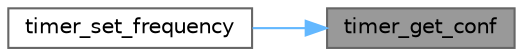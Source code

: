 digraph "timer_get_conf"
{
 // LATEX_PDF_SIZE
  bgcolor="transparent";
  edge [fontname=Helvetica,fontsize=10,labelfontname=Helvetica,labelfontsize=10];
  node [fontname=Helvetica,fontsize=10,shape=box,height=0.2,width=0.4];
  rankdir="RL";
  Node1 [label="timer_get_conf",height=0.2,width=0.4,color="gray40", fillcolor="grey60", style="filled", fontcolor="black",tooltip="Reads the input timer configuration (status) via read-back command."];
  Node1 -> Node2 [dir="back",color="steelblue1",style="solid"];
  Node2 [label="timer_set_frequency",height=0.2,width=0.4,color="grey40", fillcolor="white", style="filled",URL="$group__timer.html#gaf2c04fa8e97ffa748fd3f612886a92a7",tooltip="Changes the operating frequency of a timer."];
}
